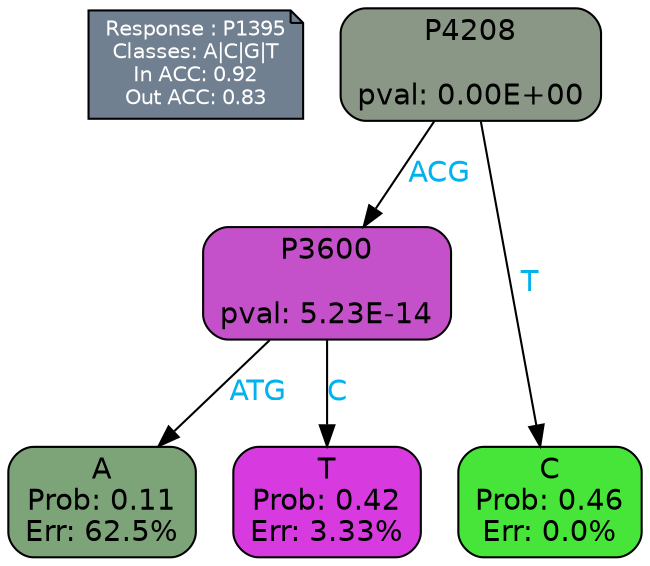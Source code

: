 digraph Tree {
node [shape=box, style="filled, rounded", color="black", fontname=helvetica] ;
graph [ranksep=equally, splines=polylines, bgcolor=transparent, dpi=600] ;
edge [fontname=helvetica] ;
LEGEND [label="Response : P1395
Classes: A|C|G|T
In ACC: 0.92
Out ACC: 0.83
",shape=note,align=left,style=filled,fillcolor="slategray",fontcolor="white",fontsize=10];1 [label="P4208

pval: 0.00E+00", fillcolor="#8a9686"] ;
2 [label="P3600

pval: 5.23E-14", fillcolor="#c451c9"] ;
3 [label="A
Prob: 0.11
Err: 62.5%", fillcolor="#7da479"] ;
4 [label="T
Prob: 0.42
Err: 3.33%", fillcolor="#d73bdf"] ;
5 [label="C
Prob: 0.46
Err: 0.0%", fillcolor="#47e539"] ;
1 -> 2 [label="ACG",fontcolor=deepskyblue2] ;
1 -> 5 [label="T",fontcolor=deepskyblue2] ;
2 -> 3 [label="ATG",fontcolor=deepskyblue2] ;
2 -> 4 [label="C",fontcolor=deepskyblue2] ;
{rank = same; 3;4;5;}{rank = same; LEGEND;1;}}